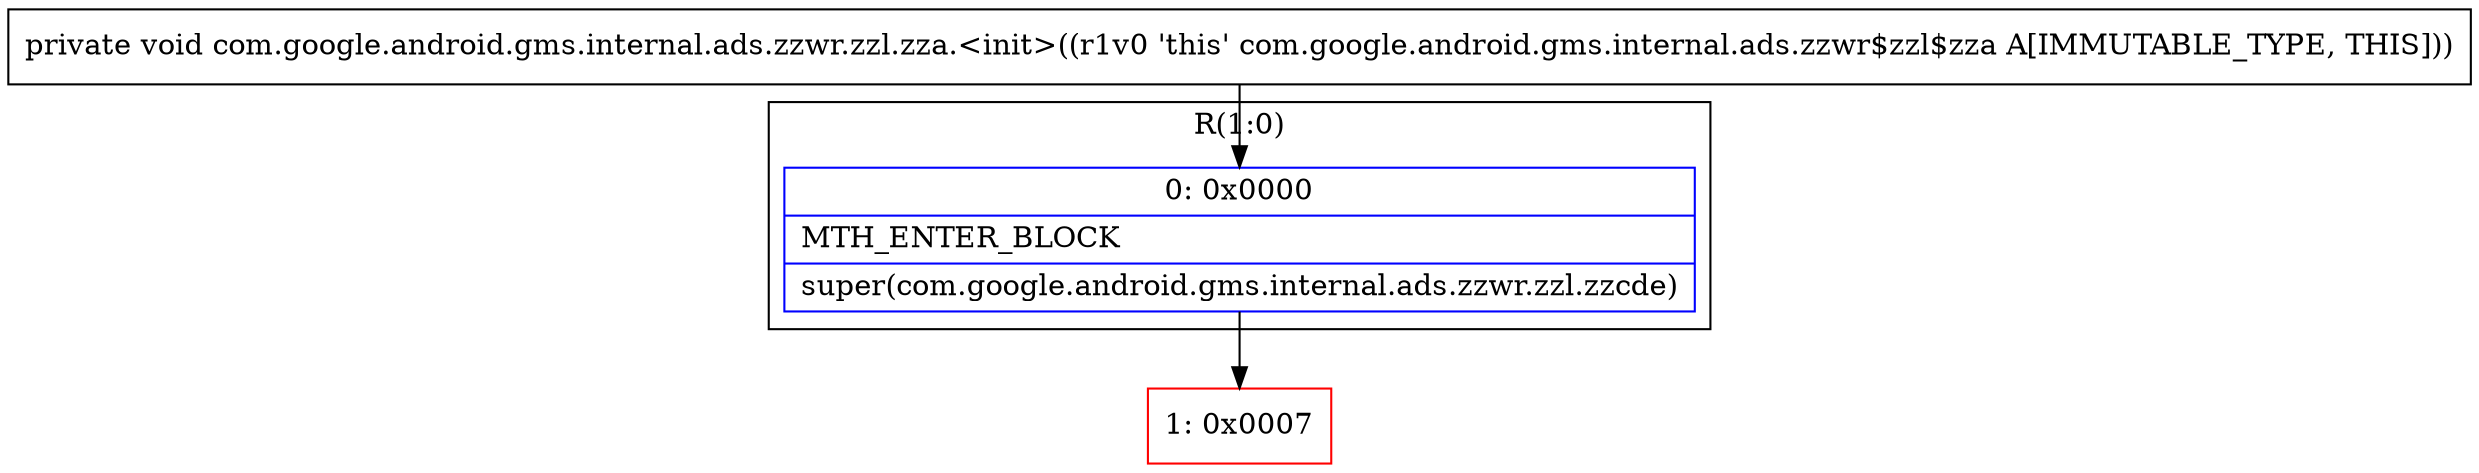 digraph "CFG forcom.google.android.gms.internal.ads.zzwr.zzl.zza.\<init\>()V" {
subgraph cluster_Region_665250726 {
label = "R(1:0)";
node [shape=record,color=blue];
Node_0 [shape=record,label="{0\:\ 0x0000|MTH_ENTER_BLOCK\l|super(com.google.android.gms.internal.ads.zzwr.zzl.zzcde)\l}"];
}
Node_1 [shape=record,color=red,label="{1\:\ 0x0007}"];
MethodNode[shape=record,label="{private void com.google.android.gms.internal.ads.zzwr.zzl.zza.\<init\>((r1v0 'this' com.google.android.gms.internal.ads.zzwr$zzl$zza A[IMMUTABLE_TYPE, THIS])) }"];
MethodNode -> Node_0;
Node_0 -> Node_1;
}

